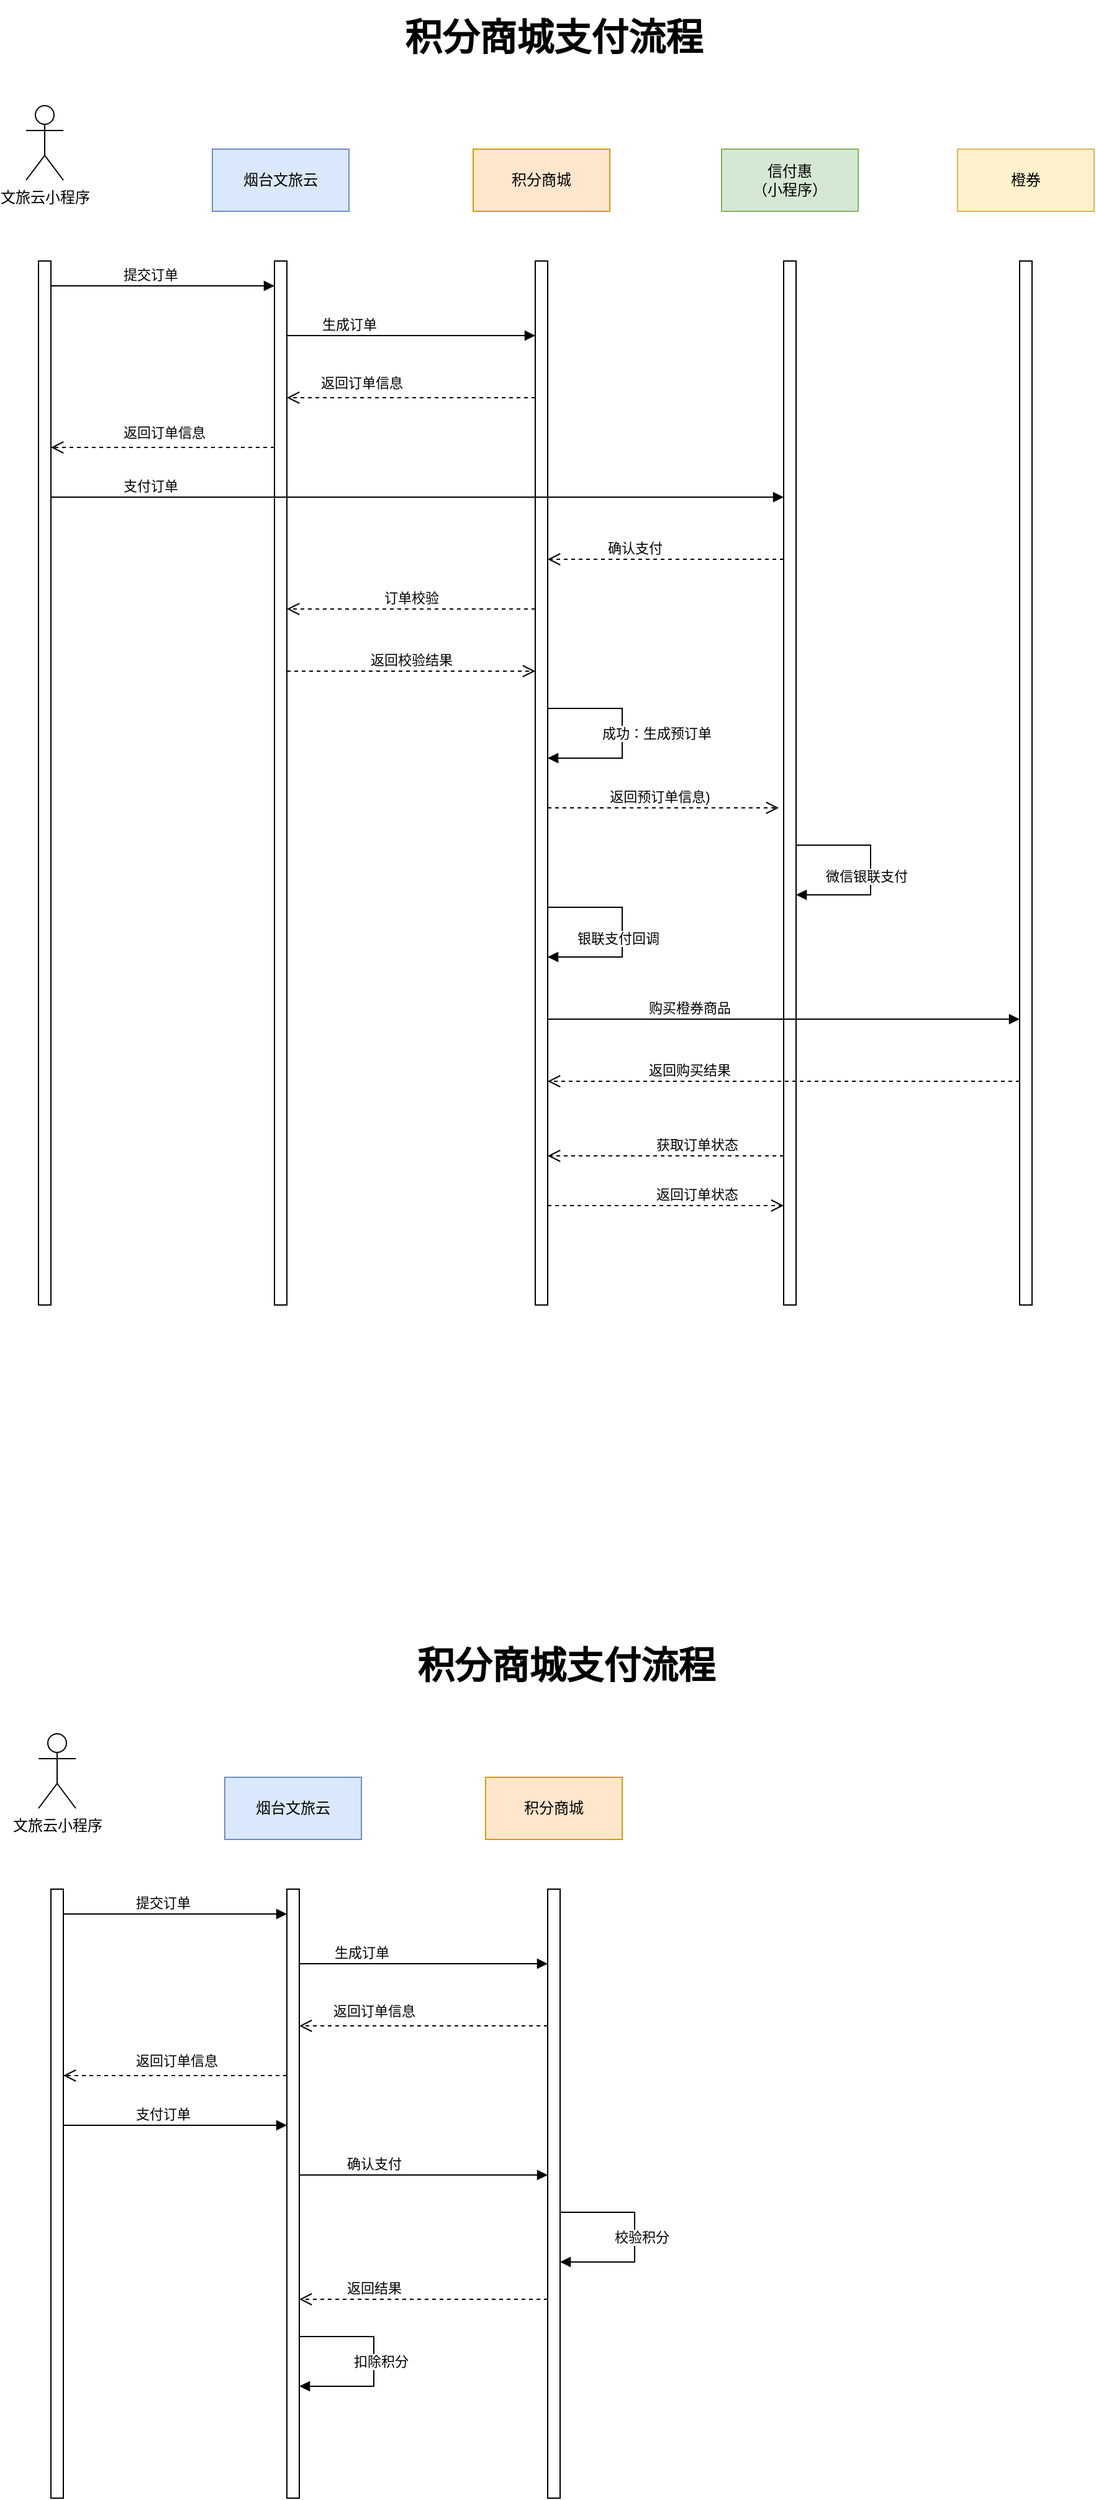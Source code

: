 <mxfile version="23.1.5" type="github">
  <diagram name="第 1 页" id="HJm-pynabjcWrp_T7C9_">
    <mxGraphModel dx="1420" dy="758" grid="1" gridSize="10" guides="1" tooltips="1" connect="1" arrows="1" fold="1" page="1" pageScale="1" pageWidth="827" pageHeight="1169" math="0" shadow="0">
      <root>
        <mxCell id="0" />
        <mxCell id="1" parent="0" />
        <mxCell id="JeQD5Y5gDJ26oYreAfAy-2" value="文旅云小程序" style="shape=umlActor;verticalLabelPosition=bottom;verticalAlign=top;html=1;" parent="1" vertex="1">
          <mxGeometry x="80" y="115" width="30" height="60" as="geometry" />
        </mxCell>
        <mxCell id="JeQD5Y5gDJ26oYreAfAy-3" value="烟台文旅云" style="html=1;whiteSpace=wrap;fillColor=#dae8fc;strokeColor=#6c8ebf;" parent="1" vertex="1">
          <mxGeometry x="230" y="150" width="110" height="50" as="geometry" />
        </mxCell>
        <mxCell id="JeQD5Y5gDJ26oYreAfAy-4" value="积分商城" style="html=1;whiteSpace=wrap;fillColor=#ffe6cc;strokeColor=#d79b00;" parent="1" vertex="1">
          <mxGeometry x="440" y="150" width="110" height="50" as="geometry" />
        </mxCell>
        <mxCell id="JeQD5Y5gDJ26oYreAfAy-6" value="" style="html=1;points=[[0,0,0,0,5],[0,1,0,0,-5],[1,0,0,0,5],[1,1,0,0,-5]];perimeter=orthogonalPerimeter;outlineConnect=0;targetShapes=umlLifeline;portConstraint=eastwest;newEdgeStyle={&quot;curved&quot;:0,&quot;rounded&quot;:0};" parent="1" vertex="1">
          <mxGeometry x="90" y="240" width="10" height="840" as="geometry" />
        </mxCell>
        <mxCell id="JeQD5Y5gDJ26oYreAfAy-7" value="" style="html=1;points=[[0,0,0,0,5],[0,1,0,0,-5],[1,0,0,0,5],[1,1,0,0,-5]];perimeter=orthogonalPerimeter;outlineConnect=0;targetShapes=umlLifeline;portConstraint=eastwest;newEdgeStyle={&quot;curved&quot;:0,&quot;rounded&quot;:0};" parent="1" vertex="1">
          <mxGeometry x="280" y="240" width="10" height="840" as="geometry" />
        </mxCell>
        <mxCell id="JeQD5Y5gDJ26oYreAfAy-8" value="" style="html=1;points=[[0,0,0,0,5],[0,1,0,0,-5],[1,0,0,0,5],[1,1,0,0,-5]];perimeter=orthogonalPerimeter;outlineConnect=0;targetShapes=umlLifeline;portConstraint=eastwest;newEdgeStyle={&quot;curved&quot;:0,&quot;rounded&quot;:0};" parent="1" vertex="1">
          <mxGeometry x="490" y="240" width="10" height="840" as="geometry" />
        </mxCell>
        <mxCell id="JeQD5Y5gDJ26oYreAfAy-10" value="提交订单" style="html=1;verticalAlign=bottom;endArrow=block;curved=0;rounded=0;" parent="1" edge="1">
          <mxGeometry x="-0.111" width="80" relative="1" as="geometry">
            <mxPoint x="100" y="260" as="sourcePoint" />
            <mxPoint x="280" y="260" as="targetPoint" />
            <mxPoint as="offset" />
          </mxGeometry>
        </mxCell>
        <mxCell id="JeQD5Y5gDJ26oYreAfAy-14" value="返回预订单信息)" style="html=1;verticalAlign=bottom;endArrow=open;dashed=1;endSize=8;curved=0;rounded=0;" parent="1" edge="1">
          <mxGeometry x="-0.032" relative="1" as="geometry">
            <mxPoint x="500" y="680.0" as="sourcePoint" />
            <mxPoint x="686" y="680" as="targetPoint" />
            <mxPoint as="offset" />
          </mxGeometry>
        </mxCell>
        <mxCell id="JeQD5Y5gDJ26oYreAfAy-15" value="信付惠&lt;br&gt;（小程序）" style="html=1;whiteSpace=wrap;fillColor=#d5e8d4;strokeColor=#82b366;" parent="1" vertex="1">
          <mxGeometry x="640" y="150" width="110" height="50" as="geometry" />
        </mxCell>
        <mxCell id="JeQD5Y5gDJ26oYreAfAy-16" value="" style="html=1;points=[[0,0,0,0,5],[0,1,0,0,-5],[1,0,0,0,5],[1,1,0,0,-5]];perimeter=orthogonalPerimeter;outlineConnect=0;targetShapes=umlLifeline;portConstraint=eastwest;newEdgeStyle={&quot;curved&quot;:0,&quot;rounded&quot;:0};" parent="1" vertex="1">
          <mxGeometry x="690" y="240" width="10" height="840" as="geometry" />
        </mxCell>
        <mxCell id="JeQD5Y5gDJ26oYreAfAy-18" value="生成订单" style="html=1;verticalAlign=bottom;endArrow=block;curved=0;rounded=0;" parent="1" edge="1">
          <mxGeometry x="-0.5" width="80" relative="1" as="geometry">
            <mxPoint x="290" y="300" as="sourcePoint" />
            <mxPoint x="490" y="300" as="targetPoint" />
            <mxPoint as="offset" />
          </mxGeometry>
        </mxCell>
        <mxCell id="JeQD5Y5gDJ26oYreAfAy-19" value="支付订单" style="html=1;verticalAlign=bottom;endArrow=block;curved=0;rounded=0;" parent="1" edge="1">
          <mxGeometry x="-0.729" width="80" relative="1" as="geometry">
            <mxPoint x="100" y="430" as="sourcePoint" />
            <mxPoint x="690" y="430" as="targetPoint" />
            <mxPoint as="offset" />
          </mxGeometry>
        </mxCell>
        <mxCell id="JeQD5Y5gDJ26oYreAfAy-21" value="" style="html=1;verticalAlign=bottom;endArrow=open;dashed=1;endSize=8;curved=0;rounded=0;" parent="1" edge="1">
          <mxGeometry x="0.385" y="-10" relative="1" as="geometry">
            <mxPoint x="490" y="350" as="sourcePoint" />
            <mxPoint x="290" y="350" as="targetPoint" />
            <mxPoint as="offset" />
          </mxGeometry>
        </mxCell>
        <mxCell id="JeQD5Y5gDJ26oYreAfAy-22" value="返回订单信息" style="edgeLabel;html=1;align=center;verticalAlign=middle;resizable=0;points=[];" parent="JeQD5Y5gDJ26oYreAfAy-21" vertex="1" connectable="0">
          <mxGeometry x="0.385" y="-12" relative="1" as="geometry">
            <mxPoint x="-2" as="offset" />
          </mxGeometry>
        </mxCell>
        <mxCell id="JeQD5Y5gDJ26oYreAfAy-23" value="橙券" style="html=1;whiteSpace=wrap;fillColor=#fff2cc;strokeColor=#d6b656;" parent="1" vertex="1">
          <mxGeometry x="830" y="150" width="110" height="50" as="geometry" />
        </mxCell>
        <mxCell id="JeQD5Y5gDJ26oYreAfAy-24" value="" style="html=1;points=[[0,0,0,0,5],[0,1,0,0,-5],[1,0,0,0,5],[1,1,0,0,-5]];perimeter=orthogonalPerimeter;outlineConnect=0;targetShapes=umlLifeline;portConstraint=eastwest;newEdgeStyle={&quot;curved&quot;:0,&quot;rounded&quot;:0};" parent="1" vertex="1">
          <mxGeometry x="880" y="240" width="10" height="840" as="geometry" />
        </mxCell>
        <mxCell id="JeQD5Y5gDJ26oYreAfAy-27" value="确认支付" style="html=1;verticalAlign=bottom;endArrow=open;dashed=1;endSize=8;curved=0;rounded=0;" parent="1" edge="1">
          <mxGeometry x="0.263" relative="1" as="geometry">
            <mxPoint x="690" y="480" as="sourcePoint" />
            <mxPoint x="500" y="480" as="targetPoint" />
            <mxPoint as="offset" />
          </mxGeometry>
        </mxCell>
        <mxCell id="JeQD5Y5gDJ26oYreAfAy-29" value="银联支付回调" style="html=1;align=left;spacingLeft=2;endArrow=block;rounded=0;edgeStyle=orthogonalEdgeStyle;curved=0;rounded=0;" parent="1" edge="1">
          <mxGeometry x="0.75" y="-15" relative="1" as="geometry">
            <mxPoint x="500" y="760" as="sourcePoint" />
            <Array as="points">
              <mxPoint x="560" y="760" />
              <mxPoint x="560" y="800" />
            </Array>
            <mxPoint x="500" y="800" as="targetPoint" />
            <mxPoint as="offset" />
          </mxGeometry>
        </mxCell>
        <mxCell id="JeQD5Y5gDJ26oYreAfAy-30" value="购买橙券商品" style="html=1;verticalAlign=bottom;endArrow=block;curved=0;rounded=0;" parent="1" edge="1">
          <mxGeometry x="-0.4" width="80" relative="1" as="geometry">
            <mxPoint x="500" y="850" as="sourcePoint" />
            <mxPoint x="880" y="850" as="targetPoint" />
            <mxPoint as="offset" />
          </mxGeometry>
        </mxCell>
        <mxCell id="JeQD5Y5gDJ26oYreAfAy-32" value="返回购买结果" style="html=1;verticalAlign=bottom;endArrow=open;dashed=1;endSize=8;curved=0;rounded=0;" parent="1" edge="1">
          <mxGeometry x="0.4" relative="1" as="geometry">
            <mxPoint x="880" y="900" as="sourcePoint" />
            <mxPoint x="500" y="900" as="targetPoint" />
            <mxPoint as="offset" />
          </mxGeometry>
        </mxCell>
        <mxCell id="JeQD5Y5gDJ26oYreAfAy-36" value="积分商城支付流程" style="text;html=1;strokeColor=none;fillColor=none;align=center;verticalAlign=middle;whiteSpace=wrap;rounded=0;fontStyle=1;fontSize=30;" parent="1" vertex="1">
          <mxGeometry x="340" y="30" width="330" height="60" as="geometry" />
        </mxCell>
        <mxCell id="JeQD5Y5gDJ26oYreAfAy-39" value="获取订单状态" style="html=1;verticalAlign=bottom;endArrow=open;dashed=1;endSize=8;curved=0;rounded=0;" parent="1" edge="1">
          <mxGeometry x="-0.263" relative="1" as="geometry">
            <mxPoint x="690" y="960" as="sourcePoint" />
            <mxPoint x="500" y="960" as="targetPoint" />
            <mxPoint as="offset" />
          </mxGeometry>
        </mxCell>
        <mxCell id="JeQD5Y5gDJ26oYreAfAy-40" value="" style="html=1;verticalAlign=bottom;endArrow=open;dashed=1;endSize=8;curved=0;rounded=0;" parent="1" edge="1">
          <mxGeometry x="0.385" y="-10" relative="1" as="geometry">
            <mxPoint x="280" y="390" as="sourcePoint" />
            <mxPoint x="100" y="390" as="targetPoint" />
            <mxPoint as="offset" />
          </mxGeometry>
        </mxCell>
        <mxCell id="JeQD5Y5gDJ26oYreAfAy-41" value="返回订单信息" style="edgeLabel;html=1;align=center;verticalAlign=middle;resizable=0;points=[];" parent="JeQD5Y5gDJ26oYreAfAy-40" vertex="1" connectable="0">
          <mxGeometry x="0.385" y="-12" relative="1" as="geometry">
            <mxPoint x="35" as="offset" />
          </mxGeometry>
        </mxCell>
        <mxCell id="HSAfTCYAlFK6gTtf9gRR-4" value="成功：生成预订单" style="html=1;align=left;spacingLeft=2;endArrow=block;rounded=0;edgeStyle=orthogonalEdgeStyle;curved=0;rounded=0;" edge="1" parent="1">
          <mxGeometry x="0.5" y="-20" relative="1" as="geometry">
            <mxPoint x="500" y="600" as="sourcePoint" />
            <Array as="points">
              <mxPoint x="560" y="600" />
              <mxPoint x="560" y="640" />
            </Array>
            <mxPoint x="500" y="640" as="targetPoint" />
            <mxPoint as="offset" />
          </mxGeometry>
        </mxCell>
        <mxCell id="HSAfTCYAlFK6gTtf9gRR-5" value="订单校验" style="html=1;verticalAlign=bottom;endArrow=open;dashed=1;endSize=8;curved=0;rounded=0;entryX=1;entryY=0.306;entryDx=0;entryDy=0;entryPerimeter=0;" edge="1" parent="1" source="JeQD5Y5gDJ26oYreAfAy-8">
          <mxGeometry relative="1" as="geometry">
            <mxPoint x="470" y="520.0" as="sourcePoint" />
            <mxPoint x="290" y="520.0" as="targetPoint" />
            <mxPoint as="offset" />
          </mxGeometry>
        </mxCell>
        <mxCell id="HSAfTCYAlFK6gTtf9gRR-7" value="微信银联支付" style="html=1;align=left;spacingLeft=2;endArrow=block;rounded=0;edgeStyle=orthogonalEdgeStyle;curved=0;rounded=0;" edge="1" parent="1">
          <mxGeometry x="0.75" y="-15" relative="1" as="geometry">
            <mxPoint x="700" y="710" as="sourcePoint" />
            <Array as="points">
              <mxPoint x="760" y="710" />
              <mxPoint x="760" y="750" />
            </Array>
            <mxPoint x="700" y="750" as="targetPoint" />
            <mxPoint as="offset" />
          </mxGeometry>
        </mxCell>
        <mxCell id="HSAfTCYAlFK6gTtf9gRR-9" value="返回校验结果" style="html=1;verticalAlign=bottom;endArrow=open;dashed=1;endSize=8;curved=0;rounded=0;" edge="1" parent="1">
          <mxGeometry relative="1" as="geometry">
            <mxPoint x="290" y="570.0" as="sourcePoint" />
            <mxPoint x="490" y="570" as="targetPoint" />
          </mxGeometry>
        </mxCell>
        <mxCell id="HSAfTCYAlFK6gTtf9gRR-10" value="返回订单状态" style="html=1;verticalAlign=bottom;endArrow=open;dashed=1;endSize=8;curved=0;rounded=0;" edge="1" parent="1">
          <mxGeometry x="0.263" relative="1" as="geometry">
            <mxPoint x="500" y="1000.0" as="sourcePoint" />
            <mxPoint x="690" y="1000" as="targetPoint" />
            <mxPoint as="offset" />
          </mxGeometry>
        </mxCell>
        <mxCell id="HSAfTCYAlFK6gTtf9gRR-12" value="文旅云小程序" style="shape=umlActor;verticalLabelPosition=bottom;verticalAlign=top;html=1;" vertex="1" parent="1">
          <mxGeometry x="90" y="1425" width="30" height="60" as="geometry" />
        </mxCell>
        <mxCell id="HSAfTCYAlFK6gTtf9gRR-13" value="烟台文旅云" style="html=1;whiteSpace=wrap;fillColor=#dae8fc;strokeColor=#6c8ebf;" vertex="1" parent="1">
          <mxGeometry x="240" y="1460" width="110" height="50" as="geometry" />
        </mxCell>
        <mxCell id="HSAfTCYAlFK6gTtf9gRR-14" value="积分商城" style="html=1;whiteSpace=wrap;fillColor=#ffe6cc;strokeColor=#d79b00;" vertex="1" parent="1">
          <mxGeometry x="450" y="1460" width="110" height="50" as="geometry" />
        </mxCell>
        <mxCell id="HSAfTCYAlFK6gTtf9gRR-15" value="" style="html=1;points=[[0,0,0,0,5],[0,1,0,0,-5],[1,0,0,0,5],[1,1,0,0,-5]];perimeter=orthogonalPerimeter;outlineConnect=0;targetShapes=umlLifeline;portConstraint=eastwest;newEdgeStyle={&quot;curved&quot;:0,&quot;rounded&quot;:0};" vertex="1" parent="1">
          <mxGeometry x="100" y="1550" width="10" height="490" as="geometry" />
        </mxCell>
        <mxCell id="HSAfTCYAlFK6gTtf9gRR-16" value="" style="html=1;points=[[0,0,0,0,5],[0,1,0,0,-5],[1,0,0,0,5],[1,1,0,0,-5]];perimeter=orthogonalPerimeter;outlineConnect=0;targetShapes=umlLifeline;portConstraint=eastwest;newEdgeStyle={&quot;curved&quot;:0,&quot;rounded&quot;:0};" vertex="1" parent="1">
          <mxGeometry x="290" y="1550" width="10" height="490" as="geometry" />
        </mxCell>
        <mxCell id="HSAfTCYAlFK6gTtf9gRR-17" value="" style="html=1;points=[[0,0,0,0,5],[0,1,0,0,-5],[1,0,0,0,5],[1,1,0,0,-5]];perimeter=orthogonalPerimeter;outlineConnect=0;targetShapes=umlLifeline;portConstraint=eastwest;newEdgeStyle={&quot;curved&quot;:0,&quot;rounded&quot;:0};" vertex="1" parent="1">
          <mxGeometry x="500" y="1550" width="10" height="490" as="geometry" />
        </mxCell>
        <mxCell id="HSAfTCYAlFK6gTtf9gRR-18" value="提交订单" style="html=1;verticalAlign=bottom;endArrow=block;curved=0;rounded=0;" edge="1" parent="1">
          <mxGeometry x="-0.111" width="80" relative="1" as="geometry">
            <mxPoint x="110" y="1570" as="sourcePoint" />
            <mxPoint x="290" y="1570" as="targetPoint" />
            <mxPoint as="offset" />
          </mxGeometry>
        </mxCell>
        <mxCell id="HSAfTCYAlFK6gTtf9gRR-22" value="生成订单" style="html=1;verticalAlign=bottom;endArrow=block;curved=0;rounded=0;" edge="1" parent="1">
          <mxGeometry x="-0.5" width="80" relative="1" as="geometry">
            <mxPoint x="300" y="1610" as="sourcePoint" />
            <mxPoint x="500" y="1610" as="targetPoint" />
            <mxPoint as="offset" />
          </mxGeometry>
        </mxCell>
        <mxCell id="HSAfTCYAlFK6gTtf9gRR-23" value="支付订单" style="html=1;verticalAlign=bottom;endArrow=block;curved=0;rounded=0;" edge="1" parent="1" target="HSAfTCYAlFK6gTtf9gRR-16">
          <mxGeometry x="-0.111" width="80" relative="1" as="geometry">
            <mxPoint x="110" y="1740" as="sourcePoint" />
            <mxPoint x="700" y="1740" as="targetPoint" />
            <mxPoint as="offset" />
          </mxGeometry>
        </mxCell>
        <mxCell id="HSAfTCYAlFK6gTtf9gRR-24" value="" style="html=1;verticalAlign=bottom;endArrow=open;dashed=1;endSize=8;curved=0;rounded=0;" edge="1" parent="1">
          <mxGeometry x="0.385" y="-10" relative="1" as="geometry">
            <mxPoint x="500" y="1660" as="sourcePoint" />
            <mxPoint x="300" y="1660" as="targetPoint" />
            <mxPoint as="offset" />
          </mxGeometry>
        </mxCell>
        <mxCell id="HSAfTCYAlFK6gTtf9gRR-25" value="返回订单信息" style="edgeLabel;html=1;align=center;verticalAlign=middle;resizable=0;points=[];" vertex="1" connectable="0" parent="HSAfTCYAlFK6gTtf9gRR-24">
          <mxGeometry x="0.385" y="-12" relative="1" as="geometry">
            <mxPoint x="-2" as="offset" />
          </mxGeometry>
        </mxCell>
        <mxCell id="HSAfTCYAlFK6gTtf9gRR-30" value="确认支付" style="html=1;verticalAlign=bottom;endArrow=block;curved=0;rounded=0;" edge="1" parent="1">
          <mxGeometry x="-0.4" width="80" relative="1" as="geometry">
            <mxPoint x="300" y="1780" as="sourcePoint" />
            <mxPoint x="500" y="1780" as="targetPoint" />
            <mxPoint as="offset" />
          </mxGeometry>
        </mxCell>
        <mxCell id="HSAfTCYAlFK6gTtf9gRR-31" value="返回结果" style="html=1;verticalAlign=bottom;endArrow=open;dashed=1;endSize=8;curved=0;rounded=0;" edge="1" parent="1">
          <mxGeometry x="0.4" relative="1" as="geometry">
            <mxPoint x="500" y="1880" as="sourcePoint" />
            <mxPoint x="300" y="1880" as="targetPoint" />
            <mxPoint as="offset" />
          </mxGeometry>
        </mxCell>
        <mxCell id="HSAfTCYAlFK6gTtf9gRR-32" value="积分商城支付流程" style="text;html=1;strokeColor=none;fillColor=none;align=center;verticalAlign=middle;whiteSpace=wrap;rounded=0;fontStyle=1;fontSize=30;" vertex="1" parent="1">
          <mxGeometry x="350" y="1340" width="330" height="60" as="geometry" />
        </mxCell>
        <mxCell id="HSAfTCYAlFK6gTtf9gRR-34" value="" style="html=1;verticalAlign=bottom;endArrow=open;dashed=1;endSize=8;curved=0;rounded=0;" edge="1" parent="1">
          <mxGeometry x="0.385" y="-10" relative="1" as="geometry">
            <mxPoint x="290" y="1700" as="sourcePoint" />
            <mxPoint x="110" y="1700" as="targetPoint" />
            <mxPoint as="offset" />
          </mxGeometry>
        </mxCell>
        <mxCell id="HSAfTCYAlFK6gTtf9gRR-35" value="返回订单信息" style="edgeLabel;html=1;align=center;verticalAlign=middle;resizable=0;points=[];" vertex="1" connectable="0" parent="HSAfTCYAlFK6gTtf9gRR-34">
          <mxGeometry x="0.385" y="-12" relative="1" as="geometry">
            <mxPoint x="35" as="offset" />
          </mxGeometry>
        </mxCell>
        <mxCell id="HSAfTCYAlFK6gTtf9gRR-36" value="校验积分" style="html=1;align=left;spacingLeft=2;endArrow=block;rounded=0;edgeStyle=orthogonalEdgeStyle;curved=0;rounded=0;" edge="1" parent="1">
          <mxGeometry x="0.5" y="-20" relative="1" as="geometry">
            <mxPoint x="510" y="1810" as="sourcePoint" />
            <Array as="points">
              <mxPoint x="570" y="1810" />
              <mxPoint x="570" y="1850" />
            </Array>
            <mxPoint x="510" y="1850" as="targetPoint" />
            <mxPoint as="offset" />
          </mxGeometry>
        </mxCell>
        <mxCell id="HSAfTCYAlFK6gTtf9gRR-42" value="扣除积分" style="html=1;align=left;spacingLeft=2;endArrow=block;rounded=0;edgeStyle=orthogonalEdgeStyle;curved=0;rounded=0;" edge="1" parent="1">
          <mxGeometry x="0.5" y="-20" relative="1" as="geometry">
            <mxPoint x="300" y="1910" as="sourcePoint" />
            <Array as="points">
              <mxPoint x="360" y="1910" />
              <mxPoint x="360" y="1950" />
            </Array>
            <mxPoint x="300" y="1950" as="targetPoint" />
            <mxPoint as="offset" />
          </mxGeometry>
        </mxCell>
      </root>
    </mxGraphModel>
  </diagram>
</mxfile>
